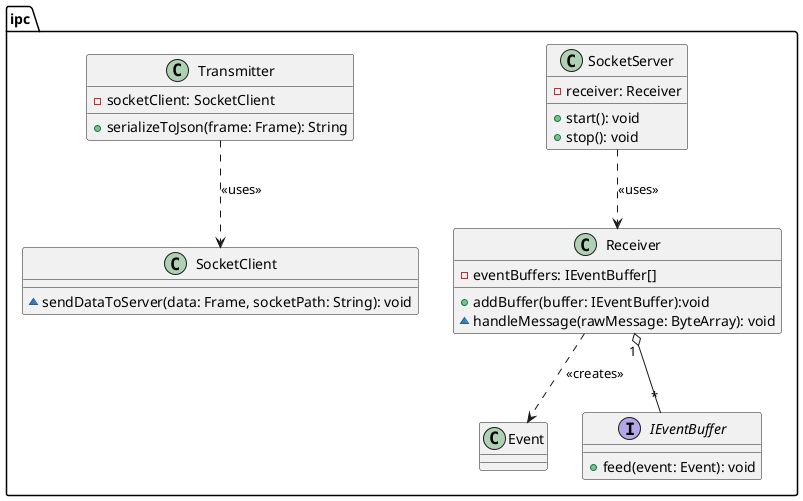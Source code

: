 @startuml
package ipc {
/'
------------------------------
Server
------------------------------
'/
    ' The channel
    class SocketServer {
        -receiver: Receiver
        +start(): void
        +stop(): void
    }
    SocketServer ..> Receiver: <<uses>>

    class Receiver {
        -eventBuffers: IEventBuffer[]
        +addBuffer(buffer: IEventBuffer):void
        ~handleMessage(rawMessage: ByteArray): void
    }
    Receiver ..> Event: <<creates>>
    Receiver "1" o-- "*" IEventBuffer

    interface IEventBuffer {
        +feed(event: Event): void
    }
/'
------------------------------
Client
------------------------------
'/
    ' The channel
    class SocketClient {
        ~sendDataToServer(data: Frame, socketPath: String): void
    }

    class Transmitter {
        -socketClient: SocketClient
        +serializeToJson(frame: Frame): String
    }
    Transmitter ..> SocketClient: <<uses>>
}
@enduml

